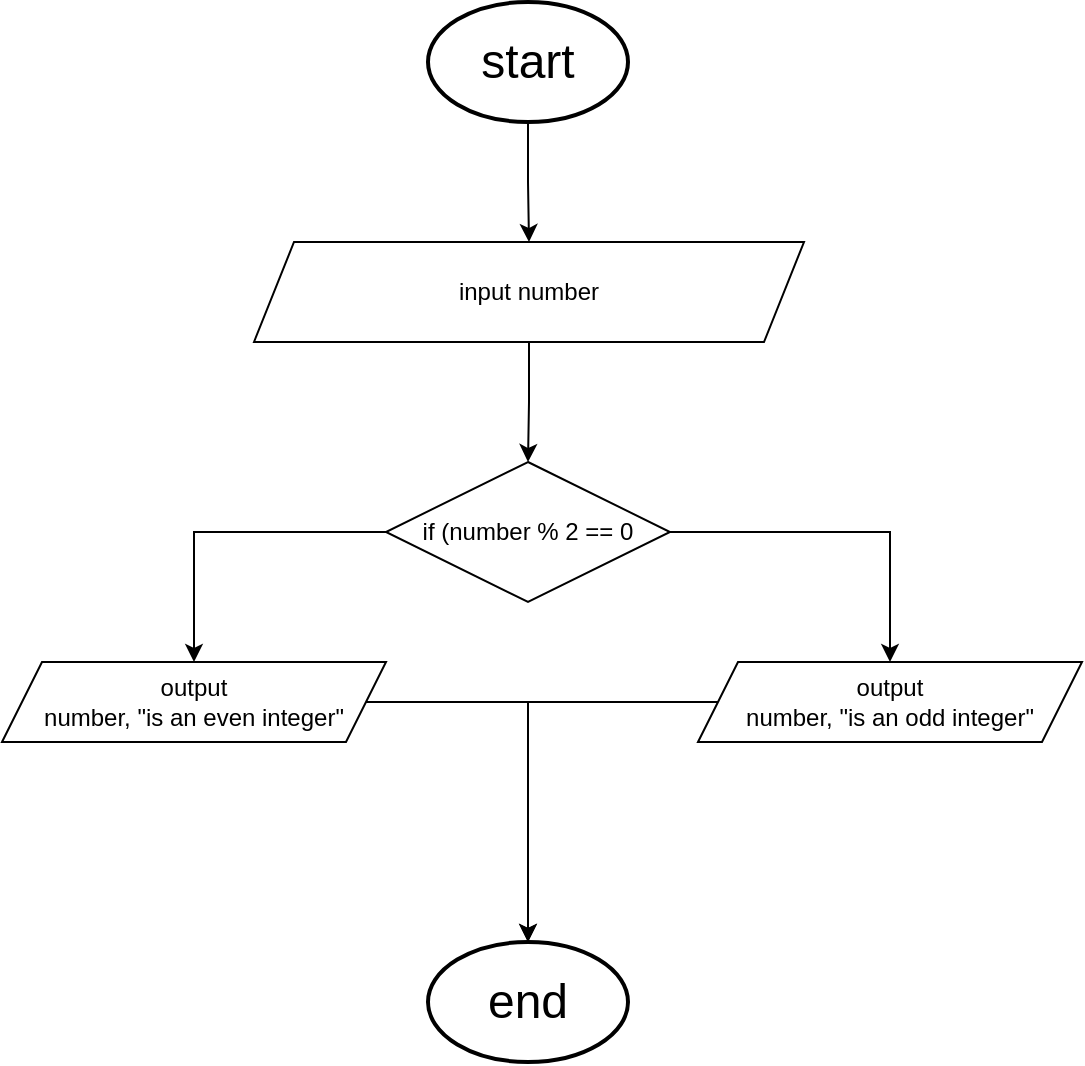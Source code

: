 <mxfile version="25.0.3">
  <diagram name="Page-1" id="syHW0LzpEWk02tJZAOca">
    <mxGraphModel dx="1434" dy="746" grid="1" gridSize="10" guides="1" tooltips="1" connect="1" arrows="1" fold="1" page="1" pageScale="1" pageWidth="850" pageHeight="1100" math="0" shadow="0">
      <root>
        <mxCell id="0" />
        <mxCell id="1" parent="0" />
        <mxCell id="tZ56AdQukhlJAo0M_mUN-7" style="edgeStyle=orthogonalEdgeStyle;rounded=0;orthogonalLoop=1;jettySize=auto;html=1;entryX=0.5;entryY=0;entryDx=0;entryDy=0;" edge="1" parent="1" source="tZ56AdQukhlJAo0M_mUN-1" target="tZ56AdQukhlJAo0M_mUN-3">
          <mxGeometry relative="1" as="geometry" />
        </mxCell>
        <mxCell id="tZ56AdQukhlJAo0M_mUN-1" value="&lt;font style=&quot;font-size: 24px;&quot;&gt;start&lt;/font&gt;" style="strokeWidth=2;html=1;shape=mxgraph.flowchart.start_1;whiteSpace=wrap;" vertex="1" parent="1">
          <mxGeometry x="375" y="40" width="100" height="60" as="geometry" />
        </mxCell>
        <mxCell id="tZ56AdQukhlJAo0M_mUN-2" value="&lt;font style=&quot;font-size: 24px;&quot;&gt;end&lt;/font&gt;" style="strokeWidth=2;html=1;shape=mxgraph.flowchart.start_1;whiteSpace=wrap;" vertex="1" parent="1">
          <mxGeometry x="375" y="510" width="100" height="60" as="geometry" />
        </mxCell>
        <mxCell id="tZ56AdQukhlJAo0M_mUN-8" style="edgeStyle=orthogonalEdgeStyle;rounded=0;orthogonalLoop=1;jettySize=auto;html=1;entryX=0.5;entryY=0;entryDx=0;entryDy=0;" edge="1" parent="1" source="tZ56AdQukhlJAo0M_mUN-3" target="tZ56AdQukhlJAo0M_mUN-4">
          <mxGeometry relative="1" as="geometry" />
        </mxCell>
        <mxCell id="tZ56AdQukhlJAo0M_mUN-3" value="input number" style="shape=parallelogram;perimeter=parallelogramPerimeter;whiteSpace=wrap;html=1;fixedSize=1;" vertex="1" parent="1">
          <mxGeometry x="288" y="160" width="275" height="50" as="geometry" />
        </mxCell>
        <mxCell id="tZ56AdQukhlJAo0M_mUN-9" style="edgeStyle=orthogonalEdgeStyle;rounded=0;orthogonalLoop=1;jettySize=auto;html=1;exitX=0;exitY=0.5;exitDx=0;exitDy=0;entryX=0.5;entryY=0;entryDx=0;entryDy=0;" edge="1" parent="1" source="tZ56AdQukhlJAo0M_mUN-4" target="tZ56AdQukhlJAo0M_mUN-5">
          <mxGeometry relative="1" as="geometry" />
        </mxCell>
        <mxCell id="tZ56AdQukhlJAo0M_mUN-10" style="edgeStyle=orthogonalEdgeStyle;rounded=0;orthogonalLoop=1;jettySize=auto;html=1;entryX=0.5;entryY=0;entryDx=0;entryDy=0;" edge="1" parent="1" source="tZ56AdQukhlJAo0M_mUN-4" target="tZ56AdQukhlJAo0M_mUN-6">
          <mxGeometry relative="1" as="geometry" />
        </mxCell>
        <mxCell id="tZ56AdQukhlJAo0M_mUN-4" value="if (number % 2 == 0" style="rhombus;whiteSpace=wrap;html=1;" vertex="1" parent="1">
          <mxGeometry x="354" y="270" width="142" height="70" as="geometry" />
        </mxCell>
        <mxCell id="tZ56AdQukhlJAo0M_mUN-5" value="output&lt;br&gt;number, &quot;is an even integer&quot;" style="shape=parallelogram;perimeter=parallelogramPerimeter;whiteSpace=wrap;html=1;fixedSize=1;" vertex="1" parent="1">
          <mxGeometry x="162" y="370" width="192" height="40" as="geometry" />
        </mxCell>
        <mxCell id="tZ56AdQukhlJAo0M_mUN-6" value="output&lt;br&gt;number, &quot;is an odd integer&quot;" style="shape=parallelogram;perimeter=parallelogramPerimeter;whiteSpace=wrap;html=1;fixedSize=1;" vertex="1" parent="1">
          <mxGeometry x="510" y="370" width="192" height="40" as="geometry" />
        </mxCell>
        <mxCell id="tZ56AdQukhlJAo0M_mUN-11" style="edgeStyle=orthogonalEdgeStyle;rounded=0;orthogonalLoop=1;jettySize=auto;html=1;entryX=0.5;entryY=0;entryDx=0;entryDy=0;entryPerimeter=0;" edge="1" parent="1" source="tZ56AdQukhlJAo0M_mUN-6" target="tZ56AdQukhlJAo0M_mUN-2">
          <mxGeometry relative="1" as="geometry" />
        </mxCell>
        <mxCell id="tZ56AdQukhlJAo0M_mUN-12" style="edgeStyle=orthogonalEdgeStyle;rounded=0;orthogonalLoop=1;jettySize=auto;html=1;entryX=0.5;entryY=0;entryDx=0;entryDy=0;entryPerimeter=0;" edge="1" parent="1" source="tZ56AdQukhlJAo0M_mUN-5" target="tZ56AdQukhlJAo0M_mUN-2">
          <mxGeometry relative="1" as="geometry" />
        </mxCell>
      </root>
    </mxGraphModel>
  </diagram>
</mxfile>
